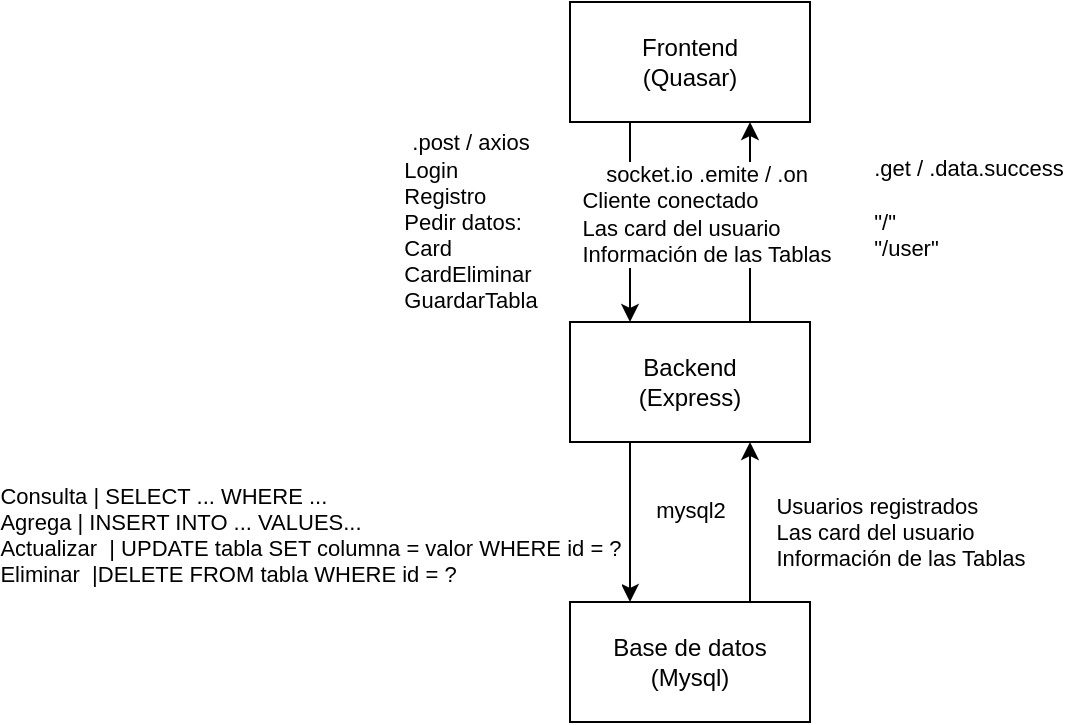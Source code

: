 <mxfile version="27.2.0">
  <diagram name="Página-1" id="sbKpOacsjRBKdp_3Gu-H">
    <mxGraphModel dx="1642" dy="425" grid="1" gridSize="10" guides="1" tooltips="1" connect="1" arrows="1" fold="0" page="1" pageScale="1" pageWidth="827" pageHeight="1169" math="0" shadow="0">
      <root>
        <mxCell id="0" />
        <mxCell id="1" parent="0" />
        <mxCell id="gPB4BW73FDANHtr_k0wp-4" style="edgeStyle=orthogonalEdgeStyle;rounded=0;orthogonalLoop=1;jettySize=auto;html=1;exitX=0.25;exitY=1;exitDx=0;exitDy=0;entryX=0.25;entryY=0;entryDx=0;entryDy=0;" parent="1" source="gPB4BW73FDANHtr_k0wp-1" target="gPB4BW73FDANHtr_k0wp-2" edge="1">
          <mxGeometry relative="1" as="geometry" />
        </mxCell>
        <mxCell id="gPB4BW73FDANHtr_k0wp-9" value=".post / axios&lt;div style=&quot;text-align: left;&quot;&gt;Login&lt;/div&gt;&lt;div style=&quot;text-align: left;&quot;&gt;Registro&lt;/div&gt;&lt;div style=&quot;text-align: left;&quot;&gt;Pedir datos:&lt;/div&gt;&lt;div style=&quot;text-align: left;&quot;&gt;Card&lt;/div&gt;&lt;div style=&quot;text-align: left;&quot;&gt;CardEliminar&lt;/div&gt;&lt;div style=&quot;text-align: left;&quot;&gt;GuardarTabla&lt;/div&gt;" style="edgeLabel;html=1;align=center;verticalAlign=middle;resizable=0;points=[];" parent="gPB4BW73FDANHtr_k0wp-4" vertex="1" connectable="0">
          <mxGeometry x="-0.35" y="-4" relative="1" as="geometry">
            <mxPoint x="-76" y="17" as="offset" />
          </mxGeometry>
        </mxCell>
        <mxCell id="gPB4BW73FDANHtr_k0wp-1" value="Frontend&lt;div&gt;(Quasar)&lt;/div&gt;" style="rounded=0;whiteSpace=wrap;html=1;" parent="1" vertex="1">
          <mxGeometry x="280" y="50" width="120" height="60" as="geometry" />
        </mxCell>
        <mxCell id="gPB4BW73FDANHtr_k0wp-5" style="edgeStyle=orthogonalEdgeStyle;rounded=0;orthogonalLoop=1;jettySize=auto;html=1;exitX=0.75;exitY=0;exitDx=0;exitDy=0;entryX=0.75;entryY=1;entryDx=0;entryDy=0;" parent="1" source="gPB4BW73FDANHtr_k0wp-2" target="gPB4BW73FDANHtr_k0wp-1" edge="1">
          <mxGeometry relative="1" as="geometry" />
        </mxCell>
        <mxCell id="gPB4BW73FDANHtr_k0wp-6" style="edgeStyle=orthogonalEdgeStyle;rounded=0;orthogonalLoop=1;jettySize=auto;html=1;exitX=0.25;exitY=1;exitDx=0;exitDy=0;entryX=0.25;entryY=0;entryDx=0;entryDy=0;" parent="1" source="gPB4BW73FDANHtr_k0wp-2" target="gPB4BW73FDANHtr_k0wp-3" edge="1">
          <mxGeometry relative="1" as="geometry" />
        </mxCell>
        <mxCell id="gPB4BW73FDANHtr_k0wp-8" value="&lt;br&gt;&lt;div style=&quot;text-align: left;&quot;&gt;&lt;span style=&quot;background-color: light-dark(#ffffff, var(--ge-dark-color, #121212)); color: light-dark(rgb(0, 0, 0), rgb(255, 255, 255));&quot;&gt;Consulta |&amp;nbsp;&lt;/span&gt;SELECT ... WHERE ...&lt;/div&gt;&lt;div style=&quot;text-align: left;&quot;&gt;&lt;span style=&quot;background-color: light-dark(#ffffff, var(--ge-dark-color, #121212)); color: light-dark(rgb(0, 0, 0), rgb(255, 255, 255));&quot;&gt;Agrega |&amp;nbsp;&lt;/span&gt;INSERT INTO ... VALUES...&amp;nbsp;&lt;/div&gt;&lt;div style=&quot;text-align: left;&quot;&gt;Actualizar&amp;nbsp; | UPDATE tabla SET columna = valor&amp;nbsp;WHERE id = ?&lt;/div&gt;&lt;div style=&quot;text-align: left;&quot;&gt;Eliminar&amp;nbsp; |DELETE FROM tabla WHERE id = ?&lt;/div&gt;" style="edgeLabel;html=1;align=center;verticalAlign=middle;resizable=0;points=[];" parent="gPB4BW73FDANHtr_k0wp-6" vertex="1" connectable="0">
          <mxGeometry x="0.04" y="-1" relative="1" as="geometry">
            <mxPoint x="-159" y="-2" as="offset" />
          </mxGeometry>
        </mxCell>
        <mxCell id="gPB4BW73FDANHtr_k0wp-11" value="mysql2" style="edgeLabel;html=1;align=center;verticalAlign=middle;resizable=0;points=[];" parent="gPB4BW73FDANHtr_k0wp-6" vertex="1" connectable="0">
          <mxGeometry x="-0.15" y="3" relative="1" as="geometry">
            <mxPoint x="27" as="offset" />
          </mxGeometry>
        </mxCell>
        <mxCell id="gPB4BW73FDANHtr_k0wp-2" value="Backend&lt;div&gt;(Express)&lt;/div&gt;" style="rounded=0;whiteSpace=wrap;html=1;" parent="1" vertex="1">
          <mxGeometry x="280" y="210" width="120" height="60" as="geometry" />
        </mxCell>
        <mxCell id="gPB4BW73FDANHtr_k0wp-7" style="edgeStyle=orthogonalEdgeStyle;rounded=0;orthogonalLoop=1;jettySize=auto;html=1;exitX=0.75;exitY=0;exitDx=0;exitDy=0;entryX=0.75;entryY=1;entryDx=0;entryDy=0;" parent="1" source="gPB4BW73FDANHtr_k0wp-3" target="gPB4BW73FDANHtr_k0wp-2" edge="1">
          <mxGeometry relative="1" as="geometry" />
        </mxCell>
        <mxCell id="gPB4BW73FDANHtr_k0wp-3" value="Base de datos&lt;div&gt;(Mysql)&lt;/div&gt;" style="rounded=0;whiteSpace=wrap;html=1;" parent="1" vertex="1">
          <mxGeometry x="280" y="350" width="120" height="60" as="geometry" />
        </mxCell>
        <mxCell id="gPB4BW73FDANHtr_k0wp-10" value="socket.io .emite / .on&lt;div&gt;&lt;div style=&quot;text-align: left;&quot;&gt;Cliente conectado&lt;/div&gt;&lt;div style=&quot;text-align: left;&quot;&gt;Las card del usuario&lt;/div&gt;&lt;div style=&quot;text-align: left;&quot;&gt;Información de las Tablas&lt;/div&gt;&lt;/div&gt;" style="edgeLabel;html=1;align=center;verticalAlign=middle;resizable=0;points=[];" parent="1" vertex="1" connectable="0">
          <mxGeometry x="350" y="150" as="geometry">
            <mxPoint x="-2" y="6" as="offset" />
          </mxGeometry>
        </mxCell>
        <mxCell id="gPB4BW73FDANHtr_k0wp-12" value="&lt;div style=&quot;text-align: left;&quot;&gt;&lt;div&gt;Usuarios registrados&lt;/div&gt;&lt;div&gt;Las card del usuario&lt;/div&gt;&lt;div&gt;Información de las Tablas&lt;/div&gt;&lt;/div&gt;" style="edgeLabel;html=1;align=center;verticalAlign=middle;resizable=0;points=[];" parent="1" vertex="1" connectable="0">
          <mxGeometry x="440" y="310" as="geometry">
            <mxPoint x="5" y="5" as="offset" />
          </mxGeometry>
        </mxCell>
        <mxCell id="Y1zDUR6E9ekvSOQcYpA_-1" value=".get / .data.success&lt;div&gt;&lt;br&gt;&lt;/div&gt;&lt;div style=&quot;text-align: left;&quot;&gt;&quot;/&quot;&lt;/div&gt;&lt;div style=&quot;text-align: left;&quot;&gt;&quot;/user&quot;&lt;/div&gt;" style="edgeLabel;html=1;align=center;verticalAlign=middle;resizable=0;points=[];" vertex="1" connectable="0" parent="1">
          <mxGeometry x="480" y="140" as="geometry">
            <mxPoint x="-1" y="13" as="offset" />
          </mxGeometry>
        </mxCell>
      </root>
    </mxGraphModel>
  </diagram>
</mxfile>
